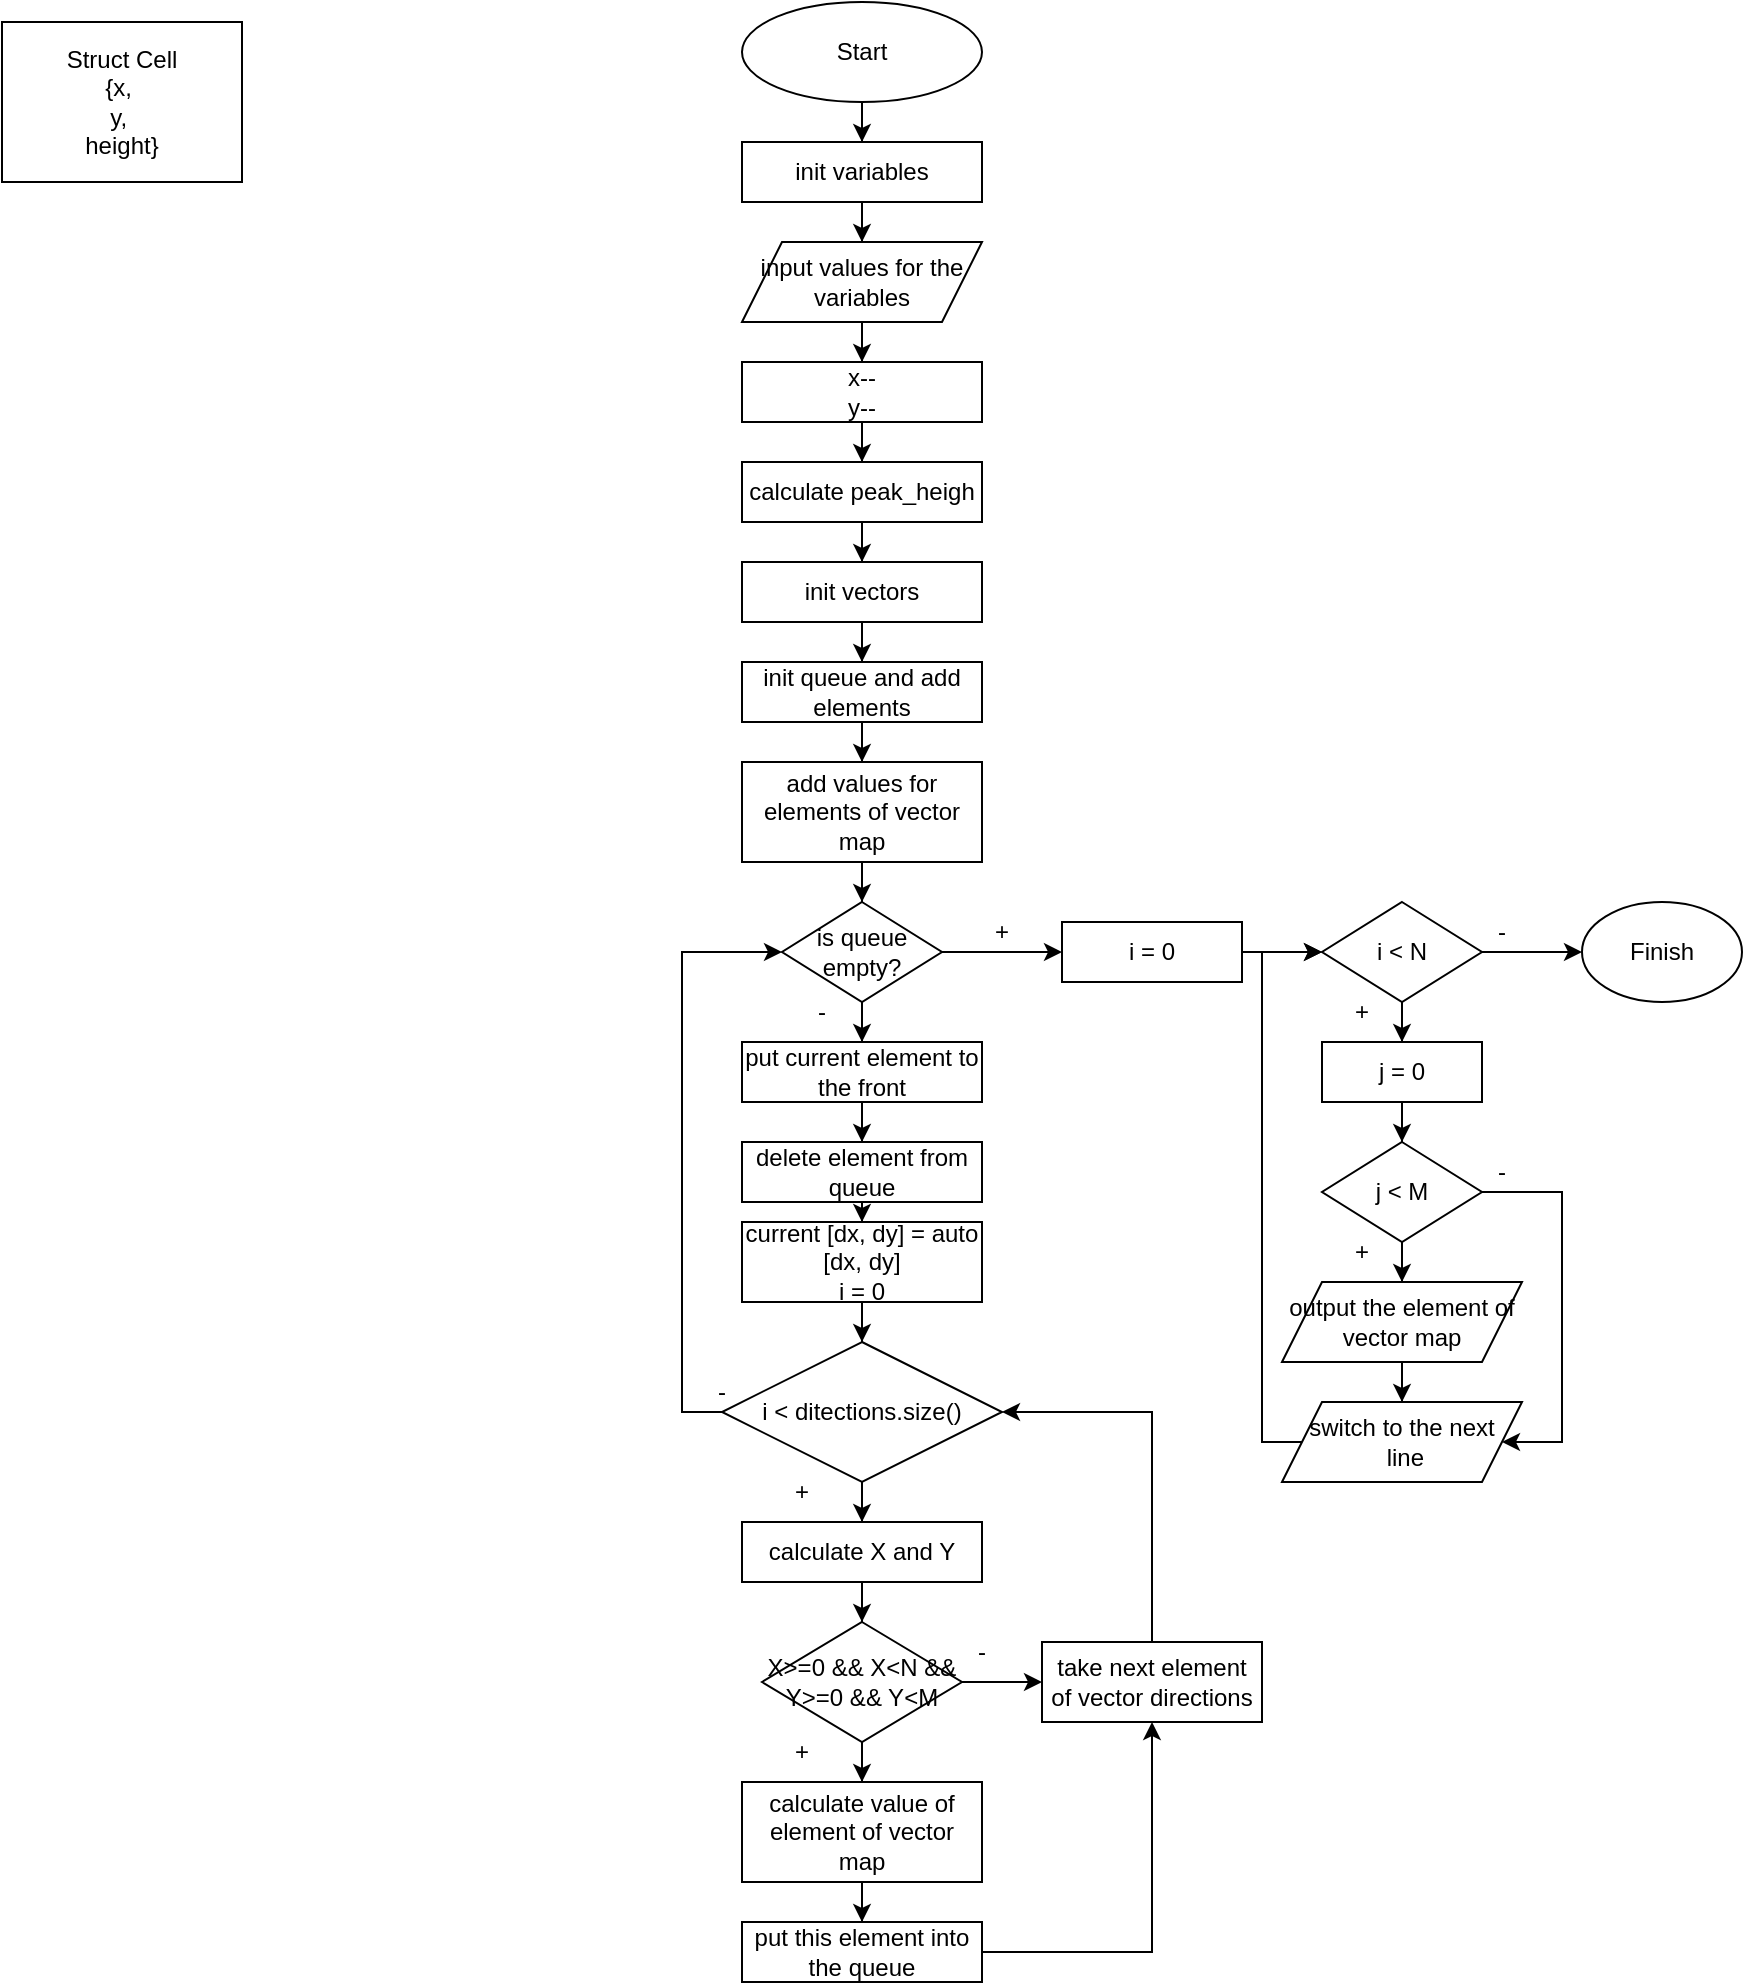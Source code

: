 <mxfile version="25.0.2">
  <diagram id="C5RBs43oDa-KdzZeNtuy" name="Page-1">
    <mxGraphModel dx="1248" dy="592" grid="1" gridSize="10" guides="1" tooltips="1" connect="1" arrows="1" fold="1" page="1" pageScale="1" pageWidth="827" pageHeight="1169" math="0" shadow="0">
      <root>
        <mxCell id="WIyWlLk6GJQsqaUBKTNV-0" />
        <mxCell id="WIyWlLk6GJQsqaUBKTNV-1" parent="WIyWlLk6GJQsqaUBKTNV-0" />
        <mxCell id="U3Z7cktMEqCGYMDvR2EI-0" value="Struct Cell&lt;div&gt;{&lt;span style=&quot;background-color: initial;&quot;&gt;x,&amp;nbsp;&lt;/span&gt;&lt;/div&gt;&lt;div&gt;y,&amp;nbsp;&lt;/div&gt;&lt;div&gt;height&lt;span style=&quot;background-color: initial;&quot;&gt;}&lt;/span&gt;&lt;/div&gt;" style="rounded=0;whiteSpace=wrap;html=1;" vertex="1" parent="WIyWlLk6GJQsqaUBKTNV-1">
          <mxGeometry x="20" y="100" width="120" height="80" as="geometry" />
        </mxCell>
        <mxCell id="U3Z7cktMEqCGYMDvR2EI-3" value="" style="edgeStyle=orthogonalEdgeStyle;rounded=0;orthogonalLoop=1;jettySize=auto;html=1;" edge="1" parent="WIyWlLk6GJQsqaUBKTNV-1" source="U3Z7cktMEqCGYMDvR2EI-1" target="U3Z7cktMEqCGYMDvR2EI-2">
          <mxGeometry relative="1" as="geometry" />
        </mxCell>
        <mxCell id="U3Z7cktMEqCGYMDvR2EI-1" value="Start" style="ellipse;whiteSpace=wrap;html=1;" vertex="1" parent="WIyWlLk6GJQsqaUBKTNV-1">
          <mxGeometry x="390" y="90" width="120" height="50" as="geometry" />
        </mxCell>
        <mxCell id="U3Z7cktMEqCGYMDvR2EI-5" value="" style="edgeStyle=orthogonalEdgeStyle;rounded=0;orthogonalLoop=1;jettySize=auto;html=1;" edge="1" parent="WIyWlLk6GJQsqaUBKTNV-1" source="U3Z7cktMEqCGYMDvR2EI-2" target="U3Z7cktMEqCGYMDvR2EI-4">
          <mxGeometry relative="1" as="geometry" />
        </mxCell>
        <mxCell id="U3Z7cktMEqCGYMDvR2EI-2" value="init variables" style="whiteSpace=wrap;html=1;" vertex="1" parent="WIyWlLk6GJQsqaUBKTNV-1">
          <mxGeometry x="390" y="160" width="120" height="30" as="geometry" />
        </mxCell>
        <mxCell id="U3Z7cktMEqCGYMDvR2EI-7" value="" style="edgeStyle=orthogonalEdgeStyle;rounded=0;orthogonalLoop=1;jettySize=auto;html=1;" edge="1" parent="WIyWlLk6GJQsqaUBKTNV-1" source="U3Z7cktMEqCGYMDvR2EI-4" target="U3Z7cktMEqCGYMDvR2EI-6">
          <mxGeometry relative="1" as="geometry" />
        </mxCell>
        <mxCell id="U3Z7cktMEqCGYMDvR2EI-4" value="input values for the variables" style="shape=parallelogram;perimeter=parallelogramPerimeter;whiteSpace=wrap;html=1;fixedSize=1;" vertex="1" parent="WIyWlLk6GJQsqaUBKTNV-1">
          <mxGeometry x="390" y="210" width="120" height="40" as="geometry" />
        </mxCell>
        <mxCell id="U3Z7cktMEqCGYMDvR2EI-9" value="" style="edgeStyle=orthogonalEdgeStyle;rounded=0;orthogonalLoop=1;jettySize=auto;html=1;" edge="1" parent="WIyWlLk6GJQsqaUBKTNV-1" source="U3Z7cktMEqCGYMDvR2EI-6" target="U3Z7cktMEqCGYMDvR2EI-8">
          <mxGeometry relative="1" as="geometry" />
        </mxCell>
        <mxCell id="U3Z7cktMEqCGYMDvR2EI-6" value="x--&lt;div&gt;y--&lt;/div&gt;" style="whiteSpace=wrap;html=1;" vertex="1" parent="WIyWlLk6GJQsqaUBKTNV-1">
          <mxGeometry x="390" y="270" width="120" height="30" as="geometry" />
        </mxCell>
        <mxCell id="U3Z7cktMEqCGYMDvR2EI-11" value="" style="edgeStyle=orthogonalEdgeStyle;rounded=0;orthogonalLoop=1;jettySize=auto;html=1;" edge="1" parent="WIyWlLk6GJQsqaUBKTNV-1" source="U3Z7cktMEqCGYMDvR2EI-8" target="U3Z7cktMEqCGYMDvR2EI-10">
          <mxGeometry relative="1" as="geometry" />
        </mxCell>
        <mxCell id="U3Z7cktMEqCGYMDvR2EI-8" value="calculate peak_heigh" style="whiteSpace=wrap;html=1;" vertex="1" parent="WIyWlLk6GJQsqaUBKTNV-1">
          <mxGeometry x="390" y="320" width="120" height="30" as="geometry" />
        </mxCell>
        <mxCell id="U3Z7cktMEqCGYMDvR2EI-13" value="" style="edgeStyle=orthogonalEdgeStyle;rounded=0;orthogonalLoop=1;jettySize=auto;html=1;" edge="1" parent="WIyWlLk6GJQsqaUBKTNV-1" source="U3Z7cktMEqCGYMDvR2EI-10" target="U3Z7cktMEqCGYMDvR2EI-12">
          <mxGeometry relative="1" as="geometry" />
        </mxCell>
        <mxCell id="U3Z7cktMEqCGYMDvR2EI-10" value="init vectors" style="whiteSpace=wrap;html=1;" vertex="1" parent="WIyWlLk6GJQsqaUBKTNV-1">
          <mxGeometry x="390" y="370" width="120" height="30" as="geometry" />
        </mxCell>
        <mxCell id="U3Z7cktMEqCGYMDvR2EI-15" value="" style="edgeStyle=orthogonalEdgeStyle;rounded=0;orthogonalLoop=1;jettySize=auto;html=1;" edge="1" parent="WIyWlLk6GJQsqaUBKTNV-1" source="U3Z7cktMEqCGYMDvR2EI-12" target="U3Z7cktMEqCGYMDvR2EI-14">
          <mxGeometry relative="1" as="geometry" />
        </mxCell>
        <mxCell id="U3Z7cktMEqCGYMDvR2EI-12" value="init queue and add elements" style="whiteSpace=wrap;html=1;" vertex="1" parent="WIyWlLk6GJQsqaUBKTNV-1">
          <mxGeometry x="390" y="420" width="120" height="30" as="geometry" />
        </mxCell>
        <mxCell id="U3Z7cktMEqCGYMDvR2EI-17" value="" style="edgeStyle=orthogonalEdgeStyle;rounded=0;orthogonalLoop=1;jettySize=auto;html=1;" edge="1" parent="WIyWlLk6GJQsqaUBKTNV-1" source="U3Z7cktMEqCGYMDvR2EI-14" target="U3Z7cktMEqCGYMDvR2EI-16">
          <mxGeometry relative="1" as="geometry" />
        </mxCell>
        <mxCell id="U3Z7cktMEqCGYMDvR2EI-14" value="add values for elements of vector map" style="whiteSpace=wrap;html=1;" vertex="1" parent="WIyWlLk6GJQsqaUBKTNV-1">
          <mxGeometry x="390" y="470" width="120" height="50" as="geometry" />
        </mxCell>
        <mxCell id="U3Z7cktMEqCGYMDvR2EI-19" value="" style="edgeStyle=orthogonalEdgeStyle;rounded=0;orthogonalLoop=1;jettySize=auto;html=1;" edge="1" parent="WIyWlLk6GJQsqaUBKTNV-1" source="U3Z7cktMEqCGYMDvR2EI-16" target="U3Z7cktMEqCGYMDvR2EI-18">
          <mxGeometry relative="1" as="geometry" />
        </mxCell>
        <mxCell id="U3Z7cktMEqCGYMDvR2EI-40" value="" style="edgeStyle=orthogonalEdgeStyle;rounded=0;orthogonalLoop=1;jettySize=auto;html=1;" edge="1" parent="WIyWlLk6GJQsqaUBKTNV-1" source="U3Z7cktMEqCGYMDvR2EI-16" target="U3Z7cktMEqCGYMDvR2EI-39">
          <mxGeometry relative="1" as="geometry" />
        </mxCell>
        <mxCell id="U3Z7cktMEqCGYMDvR2EI-16" value="is queue empty?" style="rhombus;whiteSpace=wrap;html=1;" vertex="1" parent="WIyWlLk6GJQsqaUBKTNV-1">
          <mxGeometry x="410" y="540" width="80" height="50" as="geometry" />
        </mxCell>
        <mxCell id="U3Z7cktMEqCGYMDvR2EI-21" value="" style="edgeStyle=orthogonalEdgeStyle;rounded=0;orthogonalLoop=1;jettySize=auto;html=1;" edge="1" parent="WIyWlLk6GJQsqaUBKTNV-1" source="U3Z7cktMEqCGYMDvR2EI-18" target="U3Z7cktMEqCGYMDvR2EI-20">
          <mxGeometry relative="1" as="geometry" />
        </mxCell>
        <mxCell id="U3Z7cktMEqCGYMDvR2EI-18" value="put current element to the front" style="whiteSpace=wrap;html=1;" vertex="1" parent="WIyWlLk6GJQsqaUBKTNV-1">
          <mxGeometry x="390" y="610" width="120" height="30" as="geometry" />
        </mxCell>
        <mxCell id="U3Z7cktMEqCGYMDvR2EI-23" value="" style="edgeStyle=orthogonalEdgeStyle;rounded=0;orthogonalLoop=1;jettySize=auto;html=1;" edge="1" parent="WIyWlLk6GJQsqaUBKTNV-1" source="U3Z7cktMEqCGYMDvR2EI-20" target="U3Z7cktMEqCGYMDvR2EI-22">
          <mxGeometry relative="1" as="geometry" />
        </mxCell>
        <mxCell id="U3Z7cktMEqCGYMDvR2EI-20" value="delete element from queue" style="whiteSpace=wrap;html=1;" vertex="1" parent="WIyWlLk6GJQsqaUBKTNV-1">
          <mxGeometry x="390" y="660" width="120" height="30" as="geometry" />
        </mxCell>
        <mxCell id="U3Z7cktMEqCGYMDvR2EI-25" value="" style="edgeStyle=orthogonalEdgeStyle;rounded=0;orthogonalLoop=1;jettySize=auto;html=1;" edge="1" parent="WIyWlLk6GJQsqaUBKTNV-1" source="U3Z7cktMEqCGYMDvR2EI-22" target="U3Z7cktMEqCGYMDvR2EI-24">
          <mxGeometry relative="1" as="geometry" />
        </mxCell>
        <mxCell id="U3Z7cktMEqCGYMDvR2EI-22" value="current [dx, dy] = auto [dx, dy]&lt;div&gt;i = 0&lt;/div&gt;" style="whiteSpace=wrap;html=1;" vertex="1" parent="WIyWlLk6GJQsqaUBKTNV-1">
          <mxGeometry x="390" y="700" width="120" height="40" as="geometry" />
        </mxCell>
        <mxCell id="U3Z7cktMEqCGYMDvR2EI-27" value="" style="edgeStyle=orthogonalEdgeStyle;rounded=0;orthogonalLoop=1;jettySize=auto;html=1;" edge="1" parent="WIyWlLk6GJQsqaUBKTNV-1" source="U3Z7cktMEqCGYMDvR2EI-24" target="U3Z7cktMEqCGYMDvR2EI-26">
          <mxGeometry relative="1" as="geometry" />
        </mxCell>
        <mxCell id="U3Z7cktMEqCGYMDvR2EI-38" style="edgeStyle=orthogonalEdgeStyle;rounded=0;orthogonalLoop=1;jettySize=auto;html=1;exitX=0;exitY=0.5;exitDx=0;exitDy=0;entryX=0;entryY=0.5;entryDx=0;entryDy=0;" edge="1" parent="WIyWlLk6GJQsqaUBKTNV-1" source="U3Z7cktMEqCGYMDvR2EI-24" target="U3Z7cktMEqCGYMDvR2EI-16">
          <mxGeometry relative="1" as="geometry" />
        </mxCell>
        <mxCell id="U3Z7cktMEqCGYMDvR2EI-24" value="i &amp;lt; ditections.size()" style="rhombus;whiteSpace=wrap;html=1;" vertex="1" parent="WIyWlLk6GJQsqaUBKTNV-1">
          <mxGeometry x="380" y="760" width="140" height="70" as="geometry" />
        </mxCell>
        <mxCell id="U3Z7cktMEqCGYMDvR2EI-29" value="" style="edgeStyle=orthogonalEdgeStyle;rounded=0;orthogonalLoop=1;jettySize=auto;html=1;" edge="1" parent="WIyWlLk6GJQsqaUBKTNV-1" source="U3Z7cktMEqCGYMDvR2EI-26" target="U3Z7cktMEqCGYMDvR2EI-28">
          <mxGeometry relative="1" as="geometry" />
        </mxCell>
        <mxCell id="U3Z7cktMEqCGYMDvR2EI-26" value="calculate X and Y" style="whiteSpace=wrap;html=1;" vertex="1" parent="WIyWlLk6GJQsqaUBKTNV-1">
          <mxGeometry x="390" y="850" width="120" height="30" as="geometry" />
        </mxCell>
        <mxCell id="U3Z7cktMEqCGYMDvR2EI-31" value="" style="edgeStyle=orthogonalEdgeStyle;rounded=0;orthogonalLoop=1;jettySize=auto;html=1;" edge="1" parent="WIyWlLk6GJQsqaUBKTNV-1" source="U3Z7cktMEqCGYMDvR2EI-28" target="U3Z7cktMEqCGYMDvR2EI-30">
          <mxGeometry relative="1" as="geometry" />
        </mxCell>
        <mxCell id="U3Z7cktMEqCGYMDvR2EI-35" value="" style="edgeStyle=orthogonalEdgeStyle;rounded=0;orthogonalLoop=1;jettySize=auto;html=1;" edge="1" parent="WIyWlLk6GJQsqaUBKTNV-1" source="U3Z7cktMEqCGYMDvR2EI-28" target="U3Z7cktMEqCGYMDvR2EI-34">
          <mxGeometry relative="1" as="geometry" />
        </mxCell>
        <mxCell id="U3Z7cktMEqCGYMDvR2EI-28" value="X&amp;gt;=0 &amp;amp;&amp;amp; X&amp;lt;N &amp;amp;&amp;amp; Y&amp;gt;=0 &amp;amp;&amp;amp; Y&amp;lt;M" style="rhombus;whiteSpace=wrap;html=1;" vertex="1" parent="WIyWlLk6GJQsqaUBKTNV-1">
          <mxGeometry x="400" y="900" width="100" height="60" as="geometry" />
        </mxCell>
        <mxCell id="U3Z7cktMEqCGYMDvR2EI-33" value="" style="edgeStyle=orthogonalEdgeStyle;rounded=0;orthogonalLoop=1;jettySize=auto;html=1;" edge="1" parent="WIyWlLk6GJQsqaUBKTNV-1" source="U3Z7cktMEqCGYMDvR2EI-30" target="U3Z7cktMEqCGYMDvR2EI-32">
          <mxGeometry relative="1" as="geometry" />
        </mxCell>
        <mxCell id="U3Z7cktMEqCGYMDvR2EI-30" value="calculate value of element of vector map" style="whiteSpace=wrap;html=1;" vertex="1" parent="WIyWlLk6GJQsqaUBKTNV-1">
          <mxGeometry x="390" y="980" width="120" height="50" as="geometry" />
        </mxCell>
        <mxCell id="U3Z7cktMEqCGYMDvR2EI-36" style="edgeStyle=orthogonalEdgeStyle;rounded=0;orthogonalLoop=1;jettySize=auto;html=1;exitX=1;exitY=0.5;exitDx=0;exitDy=0;entryX=0.5;entryY=1;entryDx=0;entryDy=0;" edge="1" parent="WIyWlLk6GJQsqaUBKTNV-1" source="U3Z7cktMEqCGYMDvR2EI-32" target="U3Z7cktMEqCGYMDvR2EI-34">
          <mxGeometry relative="1" as="geometry" />
        </mxCell>
        <mxCell id="U3Z7cktMEqCGYMDvR2EI-32" value="put this element into the queue" style="whiteSpace=wrap;html=1;" vertex="1" parent="WIyWlLk6GJQsqaUBKTNV-1">
          <mxGeometry x="390" y="1050" width="120" height="30" as="geometry" />
        </mxCell>
        <mxCell id="U3Z7cktMEqCGYMDvR2EI-37" style="edgeStyle=orthogonalEdgeStyle;rounded=0;orthogonalLoop=1;jettySize=auto;html=1;exitX=0.5;exitY=0;exitDx=0;exitDy=0;entryX=1;entryY=0.5;entryDx=0;entryDy=0;" edge="1" parent="WIyWlLk6GJQsqaUBKTNV-1" source="U3Z7cktMEqCGYMDvR2EI-34" target="U3Z7cktMEqCGYMDvR2EI-24">
          <mxGeometry relative="1" as="geometry">
            <Array as="points">
              <mxPoint x="595" y="795" />
            </Array>
          </mxGeometry>
        </mxCell>
        <mxCell id="U3Z7cktMEqCGYMDvR2EI-34" value="take next element of vector directions" style="whiteSpace=wrap;html=1;" vertex="1" parent="WIyWlLk6GJQsqaUBKTNV-1">
          <mxGeometry x="540" y="910" width="110" height="40" as="geometry" />
        </mxCell>
        <mxCell id="U3Z7cktMEqCGYMDvR2EI-42" value="" style="edgeStyle=orthogonalEdgeStyle;rounded=0;orthogonalLoop=1;jettySize=auto;html=1;" edge="1" parent="WIyWlLk6GJQsqaUBKTNV-1" source="U3Z7cktMEqCGYMDvR2EI-39" target="U3Z7cktMEqCGYMDvR2EI-41">
          <mxGeometry relative="1" as="geometry" />
        </mxCell>
        <mxCell id="U3Z7cktMEqCGYMDvR2EI-39" value="i = 0" style="whiteSpace=wrap;html=1;" vertex="1" parent="WIyWlLk6GJQsqaUBKTNV-1">
          <mxGeometry x="550" y="550" width="90" height="30" as="geometry" />
        </mxCell>
        <mxCell id="U3Z7cktMEqCGYMDvR2EI-44" value="" style="edgeStyle=orthogonalEdgeStyle;rounded=0;orthogonalLoop=1;jettySize=auto;html=1;" edge="1" parent="WIyWlLk6GJQsqaUBKTNV-1" source="U3Z7cktMEqCGYMDvR2EI-41" target="U3Z7cktMEqCGYMDvR2EI-43">
          <mxGeometry relative="1" as="geometry" />
        </mxCell>
        <mxCell id="U3Z7cktMEqCGYMDvR2EI-46" value="" style="edgeStyle=orthogonalEdgeStyle;rounded=0;orthogonalLoop=1;jettySize=auto;html=1;" edge="1" parent="WIyWlLk6GJQsqaUBKTNV-1" source="U3Z7cktMEqCGYMDvR2EI-41" target="U3Z7cktMEqCGYMDvR2EI-45">
          <mxGeometry relative="1" as="geometry" />
        </mxCell>
        <mxCell id="U3Z7cktMEqCGYMDvR2EI-41" value="i &amp;lt; N" style="rhombus;whiteSpace=wrap;html=1;" vertex="1" parent="WIyWlLk6GJQsqaUBKTNV-1">
          <mxGeometry x="680" y="540" width="80" height="50" as="geometry" />
        </mxCell>
        <mxCell id="U3Z7cktMEqCGYMDvR2EI-43" value="Finish" style="ellipse;whiteSpace=wrap;html=1;" vertex="1" parent="WIyWlLk6GJQsqaUBKTNV-1">
          <mxGeometry x="810" y="540" width="80" height="50" as="geometry" />
        </mxCell>
        <mxCell id="U3Z7cktMEqCGYMDvR2EI-48" value="" style="edgeStyle=orthogonalEdgeStyle;rounded=0;orthogonalLoop=1;jettySize=auto;html=1;" edge="1" parent="WIyWlLk6GJQsqaUBKTNV-1" source="U3Z7cktMEqCGYMDvR2EI-45" target="U3Z7cktMEqCGYMDvR2EI-47">
          <mxGeometry relative="1" as="geometry" />
        </mxCell>
        <mxCell id="U3Z7cktMEqCGYMDvR2EI-45" value="j = 0" style="whiteSpace=wrap;html=1;" vertex="1" parent="WIyWlLk6GJQsqaUBKTNV-1">
          <mxGeometry x="680" y="610" width="80" height="30" as="geometry" />
        </mxCell>
        <mxCell id="U3Z7cktMEqCGYMDvR2EI-50" value="" style="edgeStyle=orthogonalEdgeStyle;rounded=0;orthogonalLoop=1;jettySize=auto;html=1;" edge="1" parent="WIyWlLk6GJQsqaUBKTNV-1" source="U3Z7cktMEqCGYMDvR2EI-47" target="U3Z7cktMEqCGYMDvR2EI-49">
          <mxGeometry relative="1" as="geometry" />
        </mxCell>
        <mxCell id="U3Z7cktMEqCGYMDvR2EI-53" style="edgeStyle=orthogonalEdgeStyle;rounded=0;orthogonalLoop=1;jettySize=auto;html=1;exitX=1;exitY=0.5;exitDx=0;exitDy=0;entryX=1;entryY=0.5;entryDx=0;entryDy=0;" edge="1" parent="WIyWlLk6GJQsqaUBKTNV-1" source="U3Z7cktMEqCGYMDvR2EI-47" target="U3Z7cktMEqCGYMDvR2EI-51">
          <mxGeometry relative="1" as="geometry">
            <Array as="points">
              <mxPoint x="800" y="685" />
              <mxPoint x="800" y="810" />
            </Array>
          </mxGeometry>
        </mxCell>
        <mxCell id="U3Z7cktMEqCGYMDvR2EI-47" value="j &amp;lt; M" style="rhombus;whiteSpace=wrap;html=1;" vertex="1" parent="WIyWlLk6GJQsqaUBKTNV-1">
          <mxGeometry x="680" y="660" width="80" height="50" as="geometry" />
        </mxCell>
        <mxCell id="U3Z7cktMEqCGYMDvR2EI-52" value="" style="edgeStyle=orthogonalEdgeStyle;rounded=0;orthogonalLoop=1;jettySize=auto;html=1;" edge="1" parent="WIyWlLk6GJQsqaUBKTNV-1" source="U3Z7cktMEqCGYMDvR2EI-49" target="U3Z7cktMEqCGYMDvR2EI-51">
          <mxGeometry relative="1" as="geometry" />
        </mxCell>
        <mxCell id="U3Z7cktMEqCGYMDvR2EI-49" value="output the element of vector map" style="shape=parallelogram;perimeter=parallelogramPerimeter;whiteSpace=wrap;html=1;fixedSize=1;" vertex="1" parent="WIyWlLk6GJQsqaUBKTNV-1">
          <mxGeometry x="660" y="730" width="120" height="40" as="geometry" />
        </mxCell>
        <mxCell id="U3Z7cktMEqCGYMDvR2EI-54" style="edgeStyle=orthogonalEdgeStyle;rounded=0;orthogonalLoop=1;jettySize=auto;html=1;exitX=0;exitY=0.5;exitDx=0;exitDy=0;entryX=0;entryY=0.5;entryDx=0;entryDy=0;" edge="1" parent="WIyWlLk6GJQsqaUBKTNV-1" source="U3Z7cktMEqCGYMDvR2EI-51" target="U3Z7cktMEqCGYMDvR2EI-41">
          <mxGeometry relative="1" as="geometry">
            <Array as="points">
              <mxPoint x="650" y="810" />
              <mxPoint x="650" y="565" />
            </Array>
          </mxGeometry>
        </mxCell>
        <mxCell id="U3Z7cktMEqCGYMDvR2EI-51" value="switch to the next&lt;div&gt;&amp;nbsp;line&lt;/div&gt;" style="shape=parallelogram;perimeter=parallelogramPerimeter;whiteSpace=wrap;html=1;fixedSize=1;" vertex="1" parent="WIyWlLk6GJQsqaUBKTNV-1">
          <mxGeometry x="660" y="790" width="120" height="40" as="geometry" />
        </mxCell>
        <mxCell id="U3Z7cktMEqCGYMDvR2EI-55" value="+" style="text;html=1;align=center;verticalAlign=middle;whiteSpace=wrap;rounded=0;" vertex="1" parent="WIyWlLk6GJQsqaUBKTNV-1">
          <mxGeometry x="490" y="540" width="60" height="30" as="geometry" />
        </mxCell>
        <mxCell id="U3Z7cktMEqCGYMDvR2EI-56" value="+" style="text;html=1;align=center;verticalAlign=middle;whiteSpace=wrap;rounded=0;" vertex="1" parent="WIyWlLk6GJQsqaUBKTNV-1">
          <mxGeometry x="670" y="580" width="60" height="30" as="geometry" />
        </mxCell>
        <mxCell id="U3Z7cktMEqCGYMDvR2EI-57" value="+" style="text;html=1;align=center;verticalAlign=middle;whiteSpace=wrap;rounded=0;" vertex="1" parent="WIyWlLk6GJQsqaUBKTNV-1">
          <mxGeometry x="670" y="700" width="60" height="30" as="geometry" />
        </mxCell>
        <mxCell id="U3Z7cktMEqCGYMDvR2EI-58" value="+" style="text;html=1;align=center;verticalAlign=middle;whiteSpace=wrap;rounded=0;" vertex="1" parent="WIyWlLk6GJQsqaUBKTNV-1">
          <mxGeometry x="390" y="820" width="60" height="30" as="geometry" />
        </mxCell>
        <mxCell id="U3Z7cktMEqCGYMDvR2EI-59" value="+" style="text;html=1;align=center;verticalAlign=middle;whiteSpace=wrap;rounded=0;" vertex="1" parent="WIyWlLk6GJQsqaUBKTNV-1">
          <mxGeometry x="390" y="950" width="60" height="30" as="geometry" />
        </mxCell>
        <mxCell id="U3Z7cktMEqCGYMDvR2EI-60" value="-" style="text;html=1;align=center;verticalAlign=middle;whiteSpace=wrap;rounded=0;" vertex="1" parent="WIyWlLk6GJQsqaUBKTNV-1">
          <mxGeometry x="740" y="540" width="60" height="30" as="geometry" />
        </mxCell>
        <mxCell id="U3Z7cktMEqCGYMDvR2EI-61" value="-" style="text;html=1;align=center;verticalAlign=middle;whiteSpace=wrap;rounded=0;" vertex="1" parent="WIyWlLk6GJQsqaUBKTNV-1">
          <mxGeometry x="740" y="660" width="60" height="30" as="geometry" />
        </mxCell>
        <mxCell id="U3Z7cktMEqCGYMDvR2EI-62" value="-" style="text;html=1;align=center;verticalAlign=middle;whiteSpace=wrap;rounded=0;" vertex="1" parent="WIyWlLk6GJQsqaUBKTNV-1">
          <mxGeometry x="400" y="580" width="60" height="30" as="geometry" />
        </mxCell>
        <mxCell id="U3Z7cktMEqCGYMDvR2EI-63" value="-" style="text;html=1;align=center;verticalAlign=middle;whiteSpace=wrap;rounded=0;" vertex="1" parent="WIyWlLk6GJQsqaUBKTNV-1">
          <mxGeometry x="350" y="770" width="60" height="30" as="geometry" />
        </mxCell>
        <mxCell id="U3Z7cktMEqCGYMDvR2EI-64" value="-" style="text;html=1;align=center;verticalAlign=middle;whiteSpace=wrap;rounded=0;" vertex="1" parent="WIyWlLk6GJQsqaUBKTNV-1">
          <mxGeometry x="480" y="900" width="60" height="30" as="geometry" />
        </mxCell>
      </root>
    </mxGraphModel>
  </diagram>
</mxfile>
